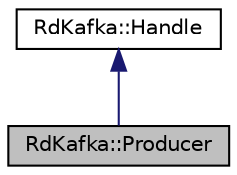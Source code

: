digraph "RdKafka::Producer"
{
  edge [fontname="Helvetica",fontsize="10",labelfontname="Helvetica",labelfontsize="10"];
  node [fontname="Helvetica",fontsize="10",shape=record];
  Node1 [label="RdKafka::Producer",height=0.2,width=0.4,color="black", fillcolor="grey75", style="filled" fontcolor="black"];
  Node2 -> Node1 [dir="back",color="midnightblue",fontsize="10",style="solid"];
  Node2 [label="RdKafka::Handle",height=0.2,width=0.4,color="black", fillcolor="white", style="filled",URL="$classRdKafka_1_1Handle.html"];
}
